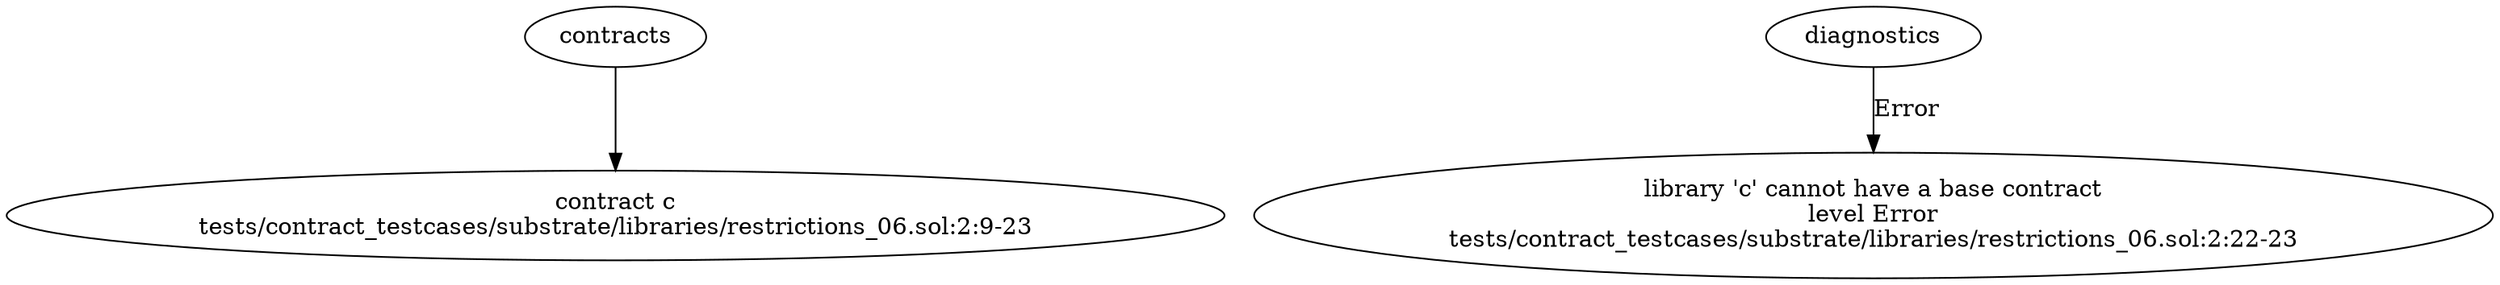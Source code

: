 strict digraph "tests/contract_testcases/substrate/libraries/restrictions_06.sol" {
	contract [label="contract c\ntests/contract_testcases/substrate/libraries/restrictions_06.sol:2:9-23"]
	diagnostic [label="library 'c' cannot have a base contract\nlevel Error\ntests/contract_testcases/substrate/libraries/restrictions_06.sol:2:22-23"]
	contracts -> contract
	diagnostics -> diagnostic [label="Error"]
}
